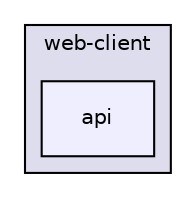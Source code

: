 digraph "/home/unko/code/maturitni-projekt/web-client/api" {
  compound=true
  node [ fontsize="10", fontname="Helvetica"];
  edge [ labelfontsize="10", labelfontname="Helvetica"];
  subgraph clusterdir_db94453cf886c93dc7fede7a4467bfd0 {
    graph [ bgcolor="#ddddee", pencolor="black", label="web-client" fontname="Helvetica", fontsize="10", URL="dir_db94453cf886c93dc7fede7a4467bfd0.html"]
  dir_b5ff89c9d7235ef7b0fa006377ccb97e [shape=box, label="api", style="filled", fillcolor="#eeeeff", pencolor="black", URL="dir_b5ff89c9d7235ef7b0fa006377ccb97e.html"];
  }
}
